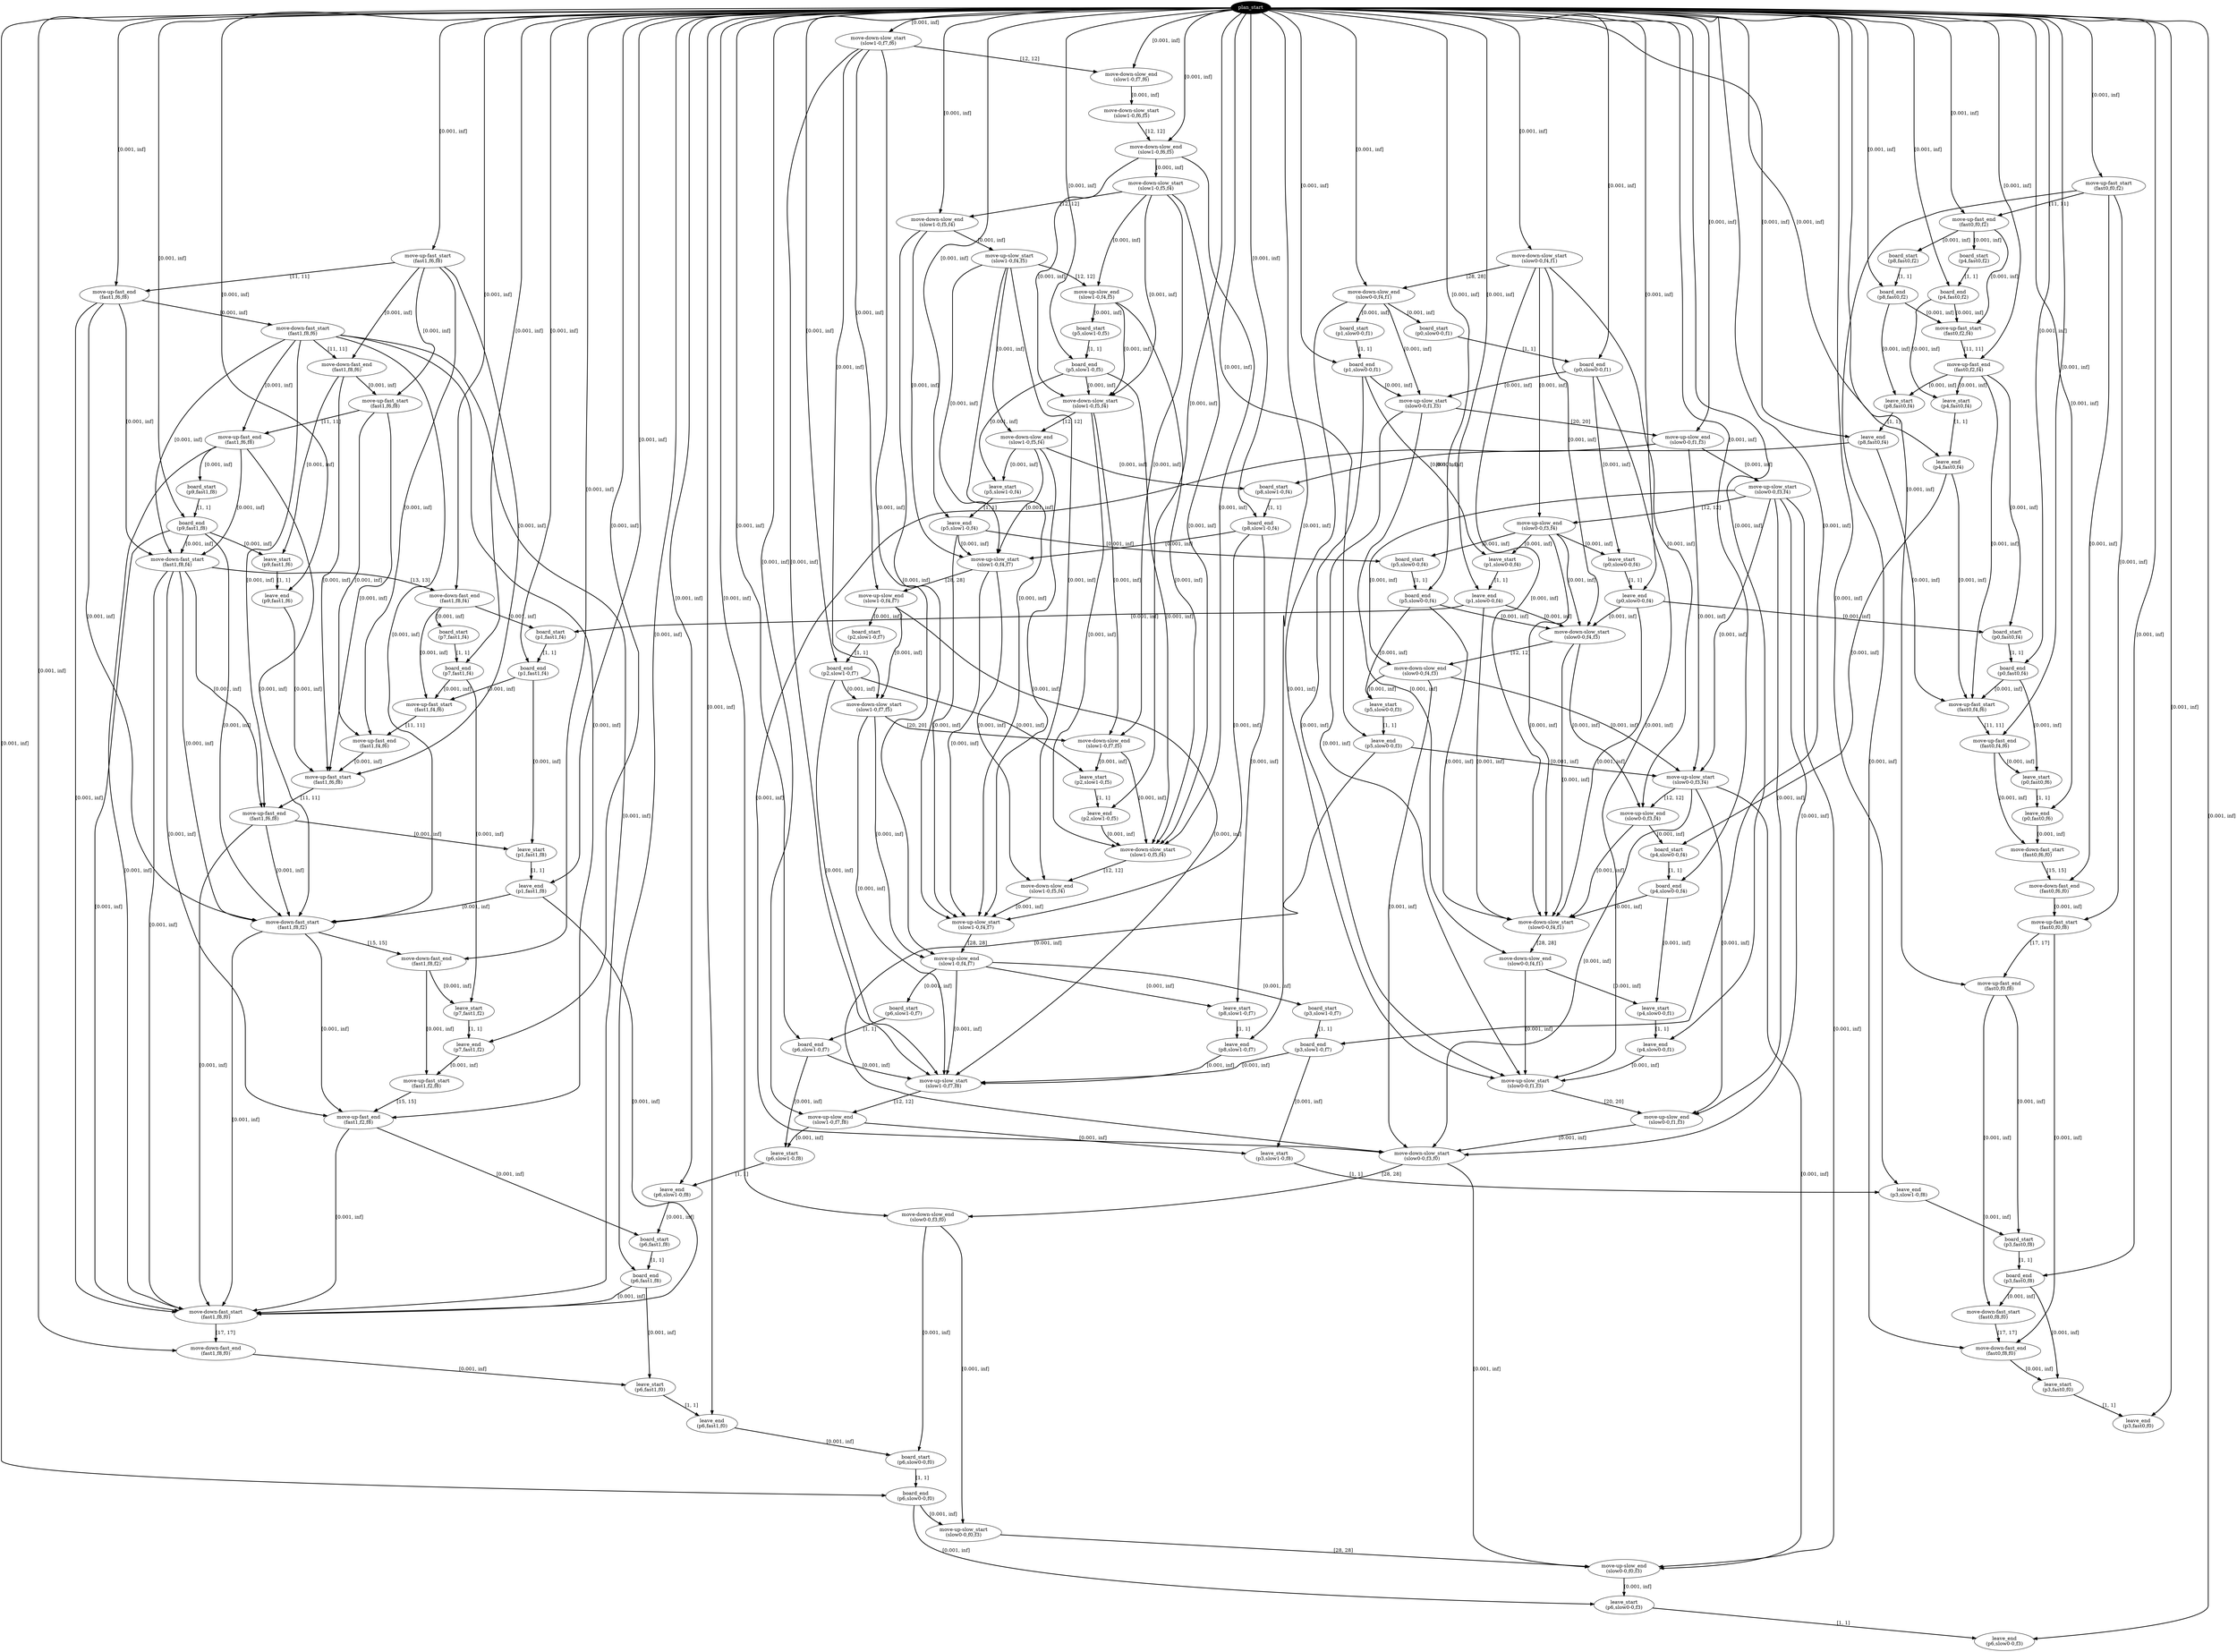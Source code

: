 digraph plan {
0[ label="plan_start",style=filled,fillcolor=black,fontcolor=white];
1[ label="move-down-slow_start
(slow0-0,f4,f1)"];
2[ label="move-down-slow_end
(slow0-0,f4,f1)"];
3[ label="move-down-slow_start
(slow1-0,f7,f6)"];
4[ label="move-down-slow_end
(slow1-0,f7,f6)"];
5[ label="move-up-fast_start
(fast1,f6,f8)"];
6[ label="move-up-fast_end
(fast1,f6,f8)"];
7[ label="move-up-fast_start
(fast0,f0,f2)"];
8[ label="move-up-fast_end
(fast0,f0,f2)"];
9[ label="move-down-fast_start
(fast1,f8,f6)"];
10[ label="move-down-fast_end
(fast1,f8,f6)"];
11[ label="board_start
(p4,fast0,f2)"];
12[ label="board_end
(p4,fast0,f2)"];
13[ label="board_start
(p8,fast0,f2)"];
14[ label="board_end
(p8,fast0,f2)"];
15[ label="move-down-slow_start
(slow1-0,f6,f5)"];
16[ label="move-down-slow_end
(slow1-0,f6,f5)"];
17[ label="move-up-fast_start
(fast0,f2,f4)"];
18[ label="move-up-fast_end
(fast0,f2,f4)"];
19[ label="move-up-fast_start
(fast1,f6,f8)"];
20[ label="move-up-fast_end
(fast1,f6,f8)"];
21[ label="leave_start
(p4,fast0,f4)"];
22[ label="leave_end
(p4,fast0,f4)"];
23[ label="leave_start
(p8,fast0,f4)"];
24[ label="leave_end
(p8,fast0,f4)"];
25[ label="move-down-slow_start
(slow1-0,f5,f4)"];
26[ label="move-down-slow_end
(slow1-0,f5,f4)"];
27[ label="board_start
(p0,slow0-0,f1)"];
28[ label="board_end
(p0,slow0-0,f1)"];
29[ label="board_start
(p1,slow0-0,f1)"];
30[ label="board_end
(p1,slow0-0,f1)"];
31[ label="move-up-slow_start
(slow0-0,f1,f3)"];
32[ label="move-up-slow_end
(slow0-0,f1,f3)"];
33[ label="board_start
(p9,fast1,f8)"];
34[ label="board_end
(p9,fast1,f8)"];
35[ label="move-down-fast_start
(fast1,f8,f4)"];
36[ label="move-down-fast_end
(fast1,f8,f4)"];
37[ label="move-up-slow_start
(slow1-0,f4,f5)"];
38[ label="move-up-slow_end
(slow1-0,f4,f5)"];
39[ label="board_start
(p5,slow1-0,f5)"];
40[ label="board_end
(p5,slow1-0,f5)"];
41[ label="move-up-slow_start
(slow0-0,f3,f4)"];
42[ label="move-up-slow_end
(slow0-0,f3,f4)"];
43[ label="move-down-slow_start
(slow1-0,f5,f4)"];
44[ label="move-down-slow_end
(slow1-0,f5,f4)"];
45[ label="leave_start
(p0,slow0-0,f4)"];
46[ label="leave_end
(p0,slow0-0,f4)"];
47[ label="leave_start
(p1,slow0-0,f4)"];
48[ label="leave_end
(p1,slow0-0,f4)"];
49[ label="leave_start
(p5,slow1-0,f4)"];
50[ label="leave_end
(p5,slow1-0,f4)"];
51[ label="board_start
(p8,slow1-0,f4)"];
52[ label="board_end
(p8,slow1-0,f4)"];
53[ label="move-up-slow_start
(slow1-0,f4,f7)"];
54[ label="move-up-slow_end
(slow1-0,f4,f7)"];
55[ label="board_start
(p5,slow0-0,f4)"];
56[ label="board_end
(p5,slow0-0,f4)"];
57[ label="board_start
(p0,fast0,f4)"];
58[ label="board_end
(p0,fast0,f4)"];
59[ label="board_start
(p1,fast1,f4)"];
60[ label="board_end
(p1,fast1,f4)"];
61[ label="board_start
(p7,fast1,f4)"];
62[ label="board_end
(p7,fast1,f4)"];
63[ label="move-down-slow_start
(slow0-0,f4,f3)"];
64[ label="move-down-slow_end
(slow0-0,f4,f3)"];
65[ label="move-up-fast_start
(fast0,f4,f6)"];
66[ label="move-up-fast_end
(fast0,f4,f6)"];
67[ label="move-up-fast_start
(fast1,f4,f6)"];
68[ label="move-up-fast_end
(fast1,f4,f6)"];
69[ label="leave_start
(p0,fast0,f6)"];
70[ label="leave_end
(p0,fast0,f6)"];
71[ label="leave_start
(p9,fast1,f6)"];
72[ label="leave_end
(p9,fast1,f6)"];
73[ label="leave_start
(p5,slow0-0,f3)"];
74[ label="leave_end
(p5,slow0-0,f3)"];
75[ label="move-down-fast_start
(fast0,f6,f0)"];
76[ label="move-down-fast_end
(fast0,f6,f0)"];
77[ label="move-up-fast_start
(fast1,f6,f8)"];
78[ label="move-up-fast_end
(fast1,f6,f8)"];
79[ label="move-up-slow_start
(slow0-0,f3,f4)"];
80[ label="move-up-slow_end
(slow0-0,f3,f4)"];
81[ label="leave_start
(p1,fast1,f8)"];
82[ label="leave_end
(p1,fast1,f8)"];
83[ label="move-down-fast_start
(fast1,f8,f2)"];
84[ label="move-down-fast_end
(fast1,f8,f2)"];
85[ label="board_start
(p4,slow0-0,f4)"];
86[ label="board_end
(p4,slow0-0,f4)"];
87[ label="move-down-slow_start
(slow0-0,f4,f1)"];
88[ label="move-down-slow_end
(slow0-0,f4,f1)"];
89[ label="board_start
(p2,slow1-0,f7)"];
90[ label="board_end
(p2,slow1-0,f7)"];
91[ label="move-up-fast_start
(fast0,f0,f8)"];
92[ label="move-up-fast_end
(fast0,f0,f8)"];
93[ label="move-down-slow_start
(slow1-0,f7,f5)"];
94[ label="move-down-slow_end
(slow1-0,f7,f5)"];
95[ label="leave_start
(p7,fast1,f2)"];
96[ label="leave_end
(p7,fast1,f2)"];
97[ label="move-up-fast_start
(fast1,f2,f8)"];
98[ label="move-up-fast_end
(fast1,f2,f8)"];
99[ label="leave_start
(p2,slow1-0,f5)"];
100[ label="leave_end
(p2,slow1-0,f5)"];
101[ label="move-down-slow_start
(slow1-0,f5,f4)"];
102[ label="move-down-slow_end
(slow1-0,f5,f4)"];
103[ label="leave_start
(p4,slow0-0,f1)"];
104[ label="leave_end
(p4,slow0-0,f1)"];
105[ label="move-up-slow_start
(slow0-0,f1,f3)"];
106[ label="move-up-slow_end
(slow0-0,f1,f3)"];
107[ label="move-up-slow_start
(slow1-0,f4,f7)"];
108[ label="move-up-slow_end
(slow1-0,f4,f7)"];
109[ label="move-down-slow_start
(slow0-0,f3,f0)"];
110[ label="move-down-slow_end
(slow0-0,f3,f0)"];
111[ label="board_start
(p3,slow1-0,f7)"];
112[ label="board_end
(p3,slow1-0,f7)"];
113[ label="leave_start
(p8,slow1-0,f7)"];
114[ label="leave_end
(p8,slow1-0,f7)"];
115[ label="board_start
(p6,slow1-0,f7)"];
116[ label="board_end
(p6,slow1-0,f7)"];
117[ label="move-up-slow_start
(slow1-0,f7,f8)"];
118[ label="move-up-slow_end
(slow1-0,f7,f8)"];
119[ label="leave_start
(p3,slow1-0,f8)"];
120[ label="leave_end
(p3,slow1-0,f8)"];
121[ label="leave_start
(p6,slow1-0,f8)"];
122[ label="leave_end
(p6,slow1-0,f8)"];
123[ label="board_start
(p3,fast0,f8)"];
124[ label="board_end
(p3,fast0,f8)"];
125[ label="board_start
(p6,fast1,f8)"];
126[ label="board_end
(p6,fast1,f8)"];
127[ label="move-down-fast_start
(fast1,f8,f0)"];
128[ label="move-down-fast_end
(fast1,f8,f0)"];
129[ label="move-down-fast_start
(fast0,f8,f0)"];
130[ label="move-down-fast_end
(fast0,f8,f0)"];
131[ label="leave_start
(p6,fast1,f0)"];
132[ label="leave_end
(p6,fast1,f0)"];
133[ label="leave_start
(p3,fast0,f0)"];
134[ label="leave_end
(p3,fast0,f0)"];
135[ label="board_start
(p6,slow0-0,f0)"];
136[ label="board_end
(p6,slow0-0,f0)"];
137[ label="move-up-slow_start
(slow0-0,f0,f3)"];
138[ label="move-up-slow_end
(slow0-0,f0,f3)"];
139[ label="leave_start
(p6,slow0-0,f3)"];
140[ label="leave_end
(p6,slow0-0,f3)"];
"0" -> "1" [ label="[0.001, inf]" , penwidth=2, color="black"]
"0" -> "3" [ label="[0.001, inf]" , penwidth=2, color="black"]
"0" -> "5" [ label="[0.001, inf]" , penwidth=2, color="black"]
"0" -> "7" [ label="[0.001, inf]" , penwidth=2, color="black"]
"5" -> "6" [ label="[11, 11]" , penwidth=2, color="black"]
"0" -> "6" [ label="[0.001, inf]" , penwidth=2, color="black"]
"7" -> "8" [ label="[11, 11]" , penwidth=2, color="black"]
"0" -> "8" [ label="[0.001, inf]" , penwidth=2, color="black"]
"6" -> "9" [ label="[0.001, inf]" , penwidth=2, color="black"]
"8" -> "11" [ label="[0.001, inf]" , penwidth=2, color="black"]
"8" -> "13" [ label="[0.001, inf]" , penwidth=2, color="black"]
"3" -> "4" [ label="[12, 12]" , penwidth=2, color="black"]
"0" -> "4" [ label="[0.001, inf]" , penwidth=2, color="black"]
"11" -> "12" [ label="[1, 1]" , penwidth=2, color="black"]
"0" -> "12" [ label="[0.001, inf]" , penwidth=2, color="black"]
"4" -> "15" [ label="[0.001, inf]" , penwidth=2, color="black"]
"13" -> "14" [ label="[1, 1]" , penwidth=2, color="black"]
"0" -> "14" [ label="[0.001, inf]" , penwidth=2, color="black"]
"8" -> "17" [ label="[0.001, inf]" , penwidth=2, color="black"]
"14" -> "17" [ label="[0.001, inf]" , penwidth=2, color="black"]
"12" -> "17" [ label="[0.001, inf]" , penwidth=2, color="black"]
"9" -> "10" [ label="[11, 11]" , penwidth=2, color="black"]
"5" -> "10" [ label="[0.001, inf]" , penwidth=2, color="black"]
"10" -> "19" [ label="[0.001, inf]" , penwidth=2, color="black"]
"5" -> "19" [ label="[0.001, inf]" , penwidth=2, color="black"]
"17" -> "18" [ label="[11, 11]" , penwidth=2, color="black"]
"0" -> "18" [ label="[0.001, inf]" , penwidth=2, color="black"]
"12" -> "21" [ label="[0.001, inf]" , penwidth=2, color="black"]
"18" -> "21" [ label="[0.001, inf]" , penwidth=2, color="black"]
"14" -> "23" [ label="[0.001, inf]" , penwidth=2, color="black"]
"18" -> "23" [ label="[0.001, inf]" , penwidth=2, color="black"]
"15" -> "16" [ label="[12, 12]" , penwidth=2, color="black"]
"0" -> "16" [ label="[0.001, inf]" , penwidth=2, color="black"]
"21" -> "22" [ label="[1, 1]" , penwidth=2, color="black"]
"0" -> "22" [ label="[0.001, inf]" , penwidth=2, color="black"]
"23" -> "24" [ label="[1, 1]" , penwidth=2, color="black"]
"0" -> "24" [ label="[0.001, inf]" , penwidth=2, color="black"]
"16" -> "25" [ label="[0.001, inf]" , penwidth=2, color="black"]
"1" -> "2" [ label="[28, 28]" , penwidth=2, color="black"]
"0" -> "2" [ label="[0.001, inf]" , penwidth=2, color="black"]
"2" -> "27" [ label="[0.001, inf]" , penwidth=2, color="black"]
"2" -> "29" [ label="[0.001, inf]" , penwidth=2, color="black"]
"27" -> "28" [ label="[1, 1]" , penwidth=2, color="black"]
"0" -> "28" [ label="[0.001, inf]" , penwidth=2, color="black"]
"29" -> "30" [ label="[1, 1]" , penwidth=2, color="black"]
"0" -> "30" [ label="[0.001, inf]" , penwidth=2, color="black"]
"2" -> "31" [ label="[0.001, inf]" , penwidth=2, color="black"]
"30" -> "31" [ label="[0.001, inf]" , penwidth=2, color="black"]
"28" -> "31" [ label="[0.001, inf]" , penwidth=2, color="black"]
"19" -> "20" [ label="[11, 11]" , penwidth=2, color="black"]
"9" -> "20" [ label="[0.001, inf]" , penwidth=2, color="black"]
"20" -> "33" [ label="[0.001, inf]" , penwidth=2, color="black"]
"33" -> "34" [ label="[1, 1]" , penwidth=2, color="black"]
"0" -> "34" [ label="[0.001, inf]" , penwidth=2, color="black"]
"20" -> "35" [ label="[0.001, inf]" , penwidth=2, color="black"]
"34" -> "35" [ label="[0.001, inf]" , penwidth=2, color="black"]
"9" -> "35" [ label="[0.001, inf]" , penwidth=2, color="black"]
"6" -> "35" [ label="[0.001, inf]" , penwidth=2, color="black"]
"25" -> "26" [ label="[12, 12]" , penwidth=2, color="black"]
"0" -> "26" [ label="[0.001, inf]" , penwidth=2, color="black"]
"26" -> "37" [ label="[0.001, inf]" , penwidth=2, color="black"]
"35" -> "36" [ label="[13, 13]" , penwidth=2, color="black"]
"0" -> "36" [ label="[0.001, inf]" , penwidth=2, color="black"]
"37" -> "38" [ label="[12, 12]" , penwidth=2, color="black"]
"25" -> "38" [ label="[0.001, inf]" , penwidth=2, color="black"]
"38" -> "39" [ label="[0.001, inf]" , penwidth=2, color="black"]
"31" -> "32" [ label="[20, 20]" , penwidth=2, color="black"]
"0" -> "32" [ label="[0.001, inf]" , penwidth=2, color="black"]
"39" -> "40" [ label="[1, 1]" , penwidth=2, color="black"]
"0" -> "40" [ label="[0.001, inf]" , penwidth=2, color="black"]
"32" -> "41" [ label="[0.001, inf]" , penwidth=2, color="black"]
"38" -> "43" [ label="[0.001, inf]" , penwidth=2, color="black"]
"40" -> "43" [ label="[0.001, inf]" , penwidth=2, color="black"]
"25" -> "43" [ label="[0.001, inf]" , penwidth=2, color="black"]
"16" -> "43" [ label="[0.001, inf]" , penwidth=2, color="black"]
"41" -> "42" [ label="[12, 12]" , penwidth=2, color="black"]
"1" -> "42" [ label="[0.001, inf]" , penwidth=2, color="black"]
"43" -> "44" [ label="[12, 12]" , penwidth=2, color="black"]
"37" -> "44" [ label="[0.001, inf]" , penwidth=2, color="black"]
"28" -> "45" [ label="[0.001, inf]" , penwidth=2, color="black"]
"42" -> "45" [ label="[0.001, inf]" , penwidth=2, color="black"]
"30" -> "47" [ label="[0.001, inf]" , penwidth=2, color="black"]
"42" -> "47" [ label="[0.001, inf]" , penwidth=2, color="black"]
"40" -> "49" [ label="[0.001, inf]" , penwidth=2, color="black"]
"44" -> "49" [ label="[0.001, inf]" , penwidth=2, color="black"]
"24" -> "51" [ label="[0.001, inf]" , penwidth=2, color="black"]
"44" -> "51" [ label="[0.001, inf]" , penwidth=2, color="black"]
"45" -> "46" [ label="[1, 1]" , penwidth=2, color="black"]
"0" -> "46" [ label="[0.001, inf]" , penwidth=2, color="black"]
"47" -> "48" [ label="[1, 1]" , penwidth=2, color="black"]
"0" -> "48" [ label="[0.001, inf]" , penwidth=2, color="black"]
"49" -> "50" [ label="[1, 1]" , penwidth=2, color="black"]
"0" -> "50" [ label="[0.001, inf]" , penwidth=2, color="black"]
"51" -> "52" [ label="[1, 1]" , penwidth=2, color="black"]
"0" -> "52" [ label="[0.001, inf]" , penwidth=2, color="black"]
"44" -> "53" [ label="[0.001, inf]" , penwidth=2, color="black"]
"52" -> "53" [ label="[0.001, inf]" , penwidth=2, color="black"]
"50" -> "53" [ label="[0.001, inf]" , penwidth=2, color="black"]
"37" -> "53" [ label="[0.001, inf]" , penwidth=2, color="black"]
"26" -> "53" [ label="[0.001, inf]" , penwidth=2, color="black"]
"50" -> "55" [ label="[0.001, inf]" , penwidth=2, color="black"]
"42" -> "55" [ label="[0.001, inf]" , penwidth=2, color="black"]
"46" -> "57" [ label="[0.001, inf]" , penwidth=2, color="black"]
"18" -> "57" [ label="[0.001, inf]" , penwidth=2, color="black"]
"48" -> "59" [ label="[0.001, inf]" , penwidth=2, color="black"]
"36" -> "59" [ label="[0.001, inf]" , penwidth=2, color="black"]
"36" -> "61" [ label="[0.001, inf]" , penwidth=2, color="black"]
"55" -> "56" [ label="[1, 1]" , penwidth=2, color="black"]
"0" -> "56" [ label="[0.001, inf]" , penwidth=2, color="black"]
"57" -> "58" [ label="[1, 1]" , penwidth=2, color="black"]
"0" -> "58" [ label="[0.001, inf]" , penwidth=2, color="black"]
"59" -> "60" [ label="[1, 1]" , penwidth=2, color="black"]
"0" -> "60" [ label="[0.001, inf]" , penwidth=2, color="black"]
"42" -> "63" [ label="[0.001, inf]" , penwidth=2, color="black"]
"56" -> "63" [ label="[0.001, inf]" , penwidth=2, color="black"]
"48" -> "63" [ label="[0.001, inf]" , penwidth=2, color="black"]
"46" -> "63" [ label="[0.001, inf]" , penwidth=2, color="black"]
"1" -> "63" [ label="[0.001, inf]" , penwidth=2, color="black"]
"18" -> "65" [ label="[0.001, inf]" , penwidth=2, color="black"]
"58" -> "65" [ label="[0.001, inf]" , penwidth=2, color="black"]
"24" -> "65" [ label="[0.001, inf]" , penwidth=2, color="black"]
"22" -> "65" [ label="[0.001, inf]" , penwidth=2, color="black"]
"61" -> "62" [ label="[1, 1]" , penwidth=2, color="black"]
"0" -> "62" [ label="[0.001, inf]" , penwidth=2, color="black"]
"36" -> "67" [ label="[0.001, inf]" , penwidth=2, color="black"]
"62" -> "67" [ label="[0.001, inf]" , penwidth=2, color="black"]
"60" -> "67" [ label="[0.001, inf]" , penwidth=2, color="black"]
"65" -> "66" [ label="[11, 11]" , penwidth=2, color="black"]
"0" -> "66" [ label="[0.001, inf]" , penwidth=2, color="black"]
"58" -> "69" [ label="[0.001, inf]" , penwidth=2, color="black"]
"66" -> "69" [ label="[0.001, inf]" , penwidth=2, color="black"]
"34" -> "71" [ label="[0.001, inf]" , penwidth=2, color="black"]
"10" -> "71" [ label="[0.001, inf]" , penwidth=2, color="black"]
"67" -> "68" [ label="[11, 11]" , penwidth=2, color="black"]
"19" -> "68" [ label="[0.001, inf]" , penwidth=2, color="black"]
"5" -> "68" [ label="[0.001, inf]" , penwidth=2, color="black"]
"63" -> "64" [ label="[12, 12]" , penwidth=2, color="black"]
"41" -> "64" [ label="[0.001, inf]" , penwidth=2, color="black"]
"69" -> "70" [ label="[1, 1]" , penwidth=2, color="black"]
"0" -> "70" [ label="[0.001, inf]" , penwidth=2, color="black"]
"56" -> "73" [ label="[0.001, inf]" , penwidth=2, color="black"]
"64" -> "73" [ label="[0.001, inf]" , penwidth=2, color="black"]
"66" -> "75" [ label="[0.001, inf]" , penwidth=2, color="black"]
"70" -> "75" [ label="[0.001, inf]" , penwidth=2, color="black"]
"71" -> "72" [ label="[1, 1]" , penwidth=2, color="black"]
"0" -> "72" [ label="[0.001, inf]" , penwidth=2, color="black"]
"68" -> "77" [ label="[0.001, inf]" , penwidth=2, color="black"]
"72" -> "77" [ label="[0.001, inf]" , penwidth=2, color="black"]
"19" -> "77" [ label="[0.001, inf]" , penwidth=2, color="black"]
"10" -> "77" [ label="[0.001, inf]" , penwidth=2, color="black"]
"5" -> "77" [ label="[0.001, inf]" , penwidth=2, color="black"]
"73" -> "74" [ label="[1, 1]" , penwidth=2, color="black"]
"0" -> "74" [ label="[0.001, inf]" , penwidth=2, color="black"]
"64" -> "79" [ label="[0.001, inf]" , penwidth=2, color="black"]
"74" -> "79" [ label="[0.001, inf]" , penwidth=2, color="black"]
"41" -> "79" [ label="[0.001, inf]" , penwidth=2, color="black"]
"32" -> "79" [ label="[0.001, inf]" , penwidth=2, color="black"]
"77" -> "78" [ label="[11, 11]" , penwidth=2, color="black"]
"35" -> "78" [ label="[0.001, inf]" , penwidth=2, color="black"]
"9" -> "78" [ label="[0.001, inf]" , penwidth=2, color="black"]
"60" -> "81" [ label="[0.001, inf]" , penwidth=2, color="black"]
"78" -> "81" [ label="[0.001, inf]" , penwidth=2, color="black"]
"81" -> "82" [ label="[1, 1]" , penwidth=2, color="black"]
"0" -> "82" [ label="[0.001, inf]" , penwidth=2, color="black"]
"78" -> "83" [ label="[0.001, inf]" , penwidth=2, color="black"]
"82" -> "83" [ label="[0.001, inf]" , penwidth=2, color="black"]
"35" -> "83" [ label="[0.001, inf]" , penwidth=2, color="black"]
"34" -> "83" [ label="[0.001, inf]" , penwidth=2, color="black"]
"20" -> "83" [ label="[0.001, inf]" , penwidth=2, color="black"]
"9" -> "83" [ label="[0.001, inf]" , penwidth=2, color="black"]
"6" -> "83" [ label="[0.001, inf]" , penwidth=2, color="black"]
"79" -> "80" [ label="[12, 12]" , penwidth=2, color="black"]
"63" -> "80" [ label="[0.001, inf]" , penwidth=2, color="black"]
"1" -> "80" [ label="[0.001, inf]" , penwidth=2, color="black"]
"22" -> "85" [ label="[0.001, inf]" , penwidth=2, color="black"]
"80" -> "85" [ label="[0.001, inf]" , penwidth=2, color="black"]
"85" -> "86" [ label="[1, 1]" , penwidth=2, color="black"]
"0" -> "86" [ label="[0.001, inf]" , penwidth=2, color="black"]
"80" -> "87" [ label="[0.001, inf]" , penwidth=2, color="black"]
"86" -> "87" [ label="[0.001, inf]" , penwidth=2, color="black"]
"63" -> "87" [ label="[0.001, inf]" , penwidth=2, color="black"]
"56" -> "87" [ label="[0.001, inf]" , penwidth=2, color="black"]
"48" -> "87" [ label="[0.001, inf]" , penwidth=2, color="black"]
"46" -> "87" [ label="[0.001, inf]" , penwidth=2, color="black"]
"42" -> "87" [ label="[0.001, inf]" , penwidth=2, color="black"]
"1" -> "87" [ label="[0.001, inf]" , penwidth=2, color="black"]
"53" -> "54" [ label="[28, 28]" , penwidth=2, color="black"]
"3" -> "54" [ label="[0.001, inf]" , penwidth=2, color="black"]
"54" -> "89" [ label="[0.001, inf]" , penwidth=2, color="black"]
"75" -> "76" [ label="[15, 15]" , penwidth=2, color="black"]
"7" -> "76" [ label="[0.001, inf]" , penwidth=2, color="black"]
"76" -> "91" [ label="[0.001, inf]" , penwidth=2, color="black"]
"7" -> "91" [ label="[0.001, inf]" , penwidth=2, color="black"]
"89" -> "90" [ label="[1, 1]" , penwidth=2, color="black"]
"0" -> "90" [ label="[0.001, inf]" , penwidth=2, color="black"]
"54" -> "93" [ label="[0.001, inf]" , penwidth=2, color="black"]
"90" -> "93" [ label="[0.001, inf]" , penwidth=2, color="black"]
"3" -> "93" [ label="[0.001, inf]" , penwidth=2, color="black"]
"83" -> "84" [ label="[15, 15]" , penwidth=2, color="black"]
"0" -> "84" [ label="[0.001, inf]" , penwidth=2, color="black"]
"62" -> "95" [ label="[0.001, inf]" , penwidth=2, color="black"]
"84" -> "95" [ label="[0.001, inf]" , penwidth=2, color="black"]
"95" -> "96" [ label="[1, 1]" , penwidth=2, color="black"]
"0" -> "96" [ label="[0.001, inf]" , penwidth=2, color="black"]
"84" -> "97" [ label="[0.001, inf]" , penwidth=2, color="black"]
"96" -> "97" [ label="[0.001, inf]" , penwidth=2, color="black"]
"91" -> "92" [ label="[17, 17]" , penwidth=2, color="black"]
"0" -> "92" [ label="[0.001, inf]" , penwidth=2, color="black"]
"93" -> "94" [ label="[20, 20]" , penwidth=2, color="black"]
"43" -> "94" [ label="[0.001, inf]" , penwidth=2, color="black"]
"25" -> "94" [ label="[0.001, inf]" , penwidth=2, color="black"]
"90" -> "99" [ label="[0.001, inf]" , penwidth=2, color="black"]
"94" -> "99" [ label="[0.001, inf]" , penwidth=2, color="black"]
"99" -> "100" [ label="[1, 1]" , penwidth=2, color="black"]
"0" -> "100" [ label="[0.001, inf]" , penwidth=2, color="black"]
"94" -> "101" [ label="[0.001, inf]" , penwidth=2, color="black"]
"100" -> "101" [ label="[0.001, inf]" , penwidth=2, color="black"]
"43" -> "101" [ label="[0.001, inf]" , penwidth=2, color="black"]
"40" -> "101" [ label="[0.001, inf]" , penwidth=2, color="black"]
"38" -> "101" [ label="[0.001, inf]" , penwidth=2, color="black"]
"25" -> "101" [ label="[0.001, inf]" , penwidth=2, color="black"]
"16" -> "101" [ label="[0.001, inf]" , penwidth=2, color="black"]
"87" -> "88" [ label="[28, 28]" , penwidth=2, color="black"]
"31" -> "88" [ label="[0.001, inf]" , penwidth=2, color="black"]
"86" -> "103" [ label="[0.001, inf]" , penwidth=2, color="black"]
"88" -> "103" [ label="[0.001, inf]" , penwidth=2, color="black"]
"103" -> "104" [ label="[1, 1]" , penwidth=2, color="black"]
"0" -> "104" [ label="[0.001, inf]" , penwidth=2, color="black"]
"88" -> "105" [ label="[0.001, inf]" , penwidth=2, color="black"]
"104" -> "105" [ label="[0.001, inf]" , penwidth=2, color="black"]
"31" -> "105" [ label="[0.001, inf]" , penwidth=2, color="black"]
"30" -> "105" [ label="[0.001, inf]" , penwidth=2, color="black"]
"28" -> "105" [ label="[0.001, inf]" , penwidth=2, color="black"]
"2" -> "105" [ label="[0.001, inf]" , penwidth=2, color="black"]
"97" -> "98" [ label="[15, 15]" , penwidth=2, color="black"]
"83" -> "98" [ label="[0.001, inf]" , penwidth=2, color="black"]
"35" -> "98" [ label="[0.001, inf]" , penwidth=2, color="black"]
"9" -> "98" [ label="[0.001, inf]" , penwidth=2, color="black"]
"101" -> "102" [ label="[12, 12]" , penwidth=2, color="black"]
"53" -> "102" [ label="[0.001, inf]" , penwidth=2, color="black"]
"37" -> "102" [ label="[0.001, inf]" , penwidth=2, color="black"]
"102" -> "107" [ label="[0.001, inf]" , penwidth=2, color="black"]
"53" -> "107" [ label="[0.001, inf]" , penwidth=2, color="black"]
"52" -> "107" [ label="[0.001, inf]" , penwidth=2, color="black"]
"50" -> "107" [ label="[0.001, inf]" , penwidth=2, color="black"]
"44" -> "107" [ label="[0.001, inf]" , penwidth=2, color="black"]
"37" -> "107" [ label="[0.001, inf]" , penwidth=2, color="black"]
"26" -> "107" [ label="[0.001, inf]" , penwidth=2, color="black"]
"105" -> "106" [ label="[20, 20]" , penwidth=2, color="black"]
"79" -> "106" [ label="[0.001, inf]" , penwidth=2, color="black"]
"41" -> "106" [ label="[0.001, inf]" , penwidth=2, color="black"]
"106" -> "109" [ label="[0.001, inf]" , penwidth=2, color="black"]
"79" -> "109" [ label="[0.001, inf]" , penwidth=2, color="black"]
"74" -> "109" [ label="[0.001, inf]" , penwidth=2, color="black"]
"64" -> "109" [ label="[0.001, inf]" , penwidth=2, color="black"]
"41" -> "109" [ label="[0.001, inf]" , penwidth=2, color="black"]
"32" -> "109" [ label="[0.001, inf]" , penwidth=2, color="black"]
"107" -> "108" [ label="[28, 28]" , penwidth=2, color="black"]
"93" -> "108" [ label="[0.001, inf]" , penwidth=2, color="black"]
"3" -> "108" [ label="[0.001, inf]" , penwidth=2, color="black"]
"108" -> "111" [ label="[0.001, inf]" , penwidth=2, color="black"]
"52" -> "113" [ label="[0.001, inf]" , penwidth=2, color="black"]
"108" -> "113" [ label="[0.001, inf]" , penwidth=2, color="black"]
"111" -> "112" [ label="[1, 1]" , penwidth=2, color="black"]
"0" -> "112" [ label="[0.001, inf]" , penwidth=2, color="black"]
"113" -> "114" [ label="[1, 1]" , penwidth=2, color="black"]
"0" -> "114" [ label="[0.001, inf]" , penwidth=2, color="black"]
"108" -> "115" [ label="[0.001, inf]" , penwidth=2, color="black"]
"115" -> "116" [ label="[1, 1]" , penwidth=2, color="black"]
"0" -> "116" [ label="[0.001, inf]" , penwidth=2, color="black"]
"108" -> "117" [ label="[0.001, inf]" , penwidth=2, color="black"]
"116" -> "117" [ label="[0.001, inf]" , penwidth=2, color="black"]
"114" -> "117" [ label="[0.001, inf]" , penwidth=2, color="black"]
"112" -> "117" [ label="[0.001, inf]" , penwidth=2, color="black"]
"93" -> "117" [ label="[0.001, inf]" , penwidth=2, color="black"]
"90" -> "117" [ label="[0.001, inf]" , penwidth=2, color="black"]
"54" -> "117" [ label="[0.001, inf]" , penwidth=2, color="black"]
"3" -> "117" [ label="[0.001, inf]" , penwidth=2, color="black"]
"109" -> "110" [ label="[28, 28]" , penwidth=2, color="black"]
"0" -> "110" [ label="[0.001, inf]" , penwidth=2, color="black"]
"117" -> "118" [ label="[12, 12]" , penwidth=2, color="black"]
"0" -> "118" [ label="[0.001, inf]" , penwidth=2, color="black"]
"112" -> "119" [ label="[0.001, inf]" , penwidth=2, color="black"]
"118" -> "119" [ label="[0.001, inf]" , penwidth=2, color="black"]
"116" -> "121" [ label="[0.001, inf]" , penwidth=2, color="black"]
"118" -> "121" [ label="[0.001, inf]" , penwidth=2, color="black"]
"119" -> "120" [ label="[1, 1]" , penwidth=2, color="black"]
"0" -> "120" [ label="[0.001, inf]" , penwidth=2, color="black"]
"121" -> "122" [ label="[1, 1]" , penwidth=2, color="black"]
"0" -> "122" [ label="[0.001, inf]" , penwidth=2, color="black"]
"120" -> "123" [ label="[0.001, inf]" , penwidth=2, color="black"]
"92" -> "123" [ label="[0.001, inf]" , penwidth=2, color="black"]
"122" -> "125" [ label="[0.001, inf]" , penwidth=2, color="black"]
"98" -> "125" [ label="[0.001, inf]" , penwidth=2, color="black"]
"123" -> "124" [ label="[1, 1]" , penwidth=2, color="black"]
"0" -> "124" [ label="[0.001, inf]" , penwidth=2, color="black"]
"125" -> "126" [ label="[1, 1]" , penwidth=2, color="black"]
"0" -> "126" [ label="[0.001, inf]" , penwidth=2, color="black"]
"98" -> "127" [ label="[0.001, inf]" , penwidth=2, color="black"]
"126" -> "127" [ label="[0.001, inf]" , penwidth=2, color="black"]
"83" -> "127" [ label="[0.001, inf]" , penwidth=2, color="black"]
"82" -> "127" [ label="[0.001, inf]" , penwidth=2, color="black"]
"78" -> "127" [ label="[0.001, inf]" , penwidth=2, color="black"]
"35" -> "127" [ label="[0.001, inf]" , penwidth=2, color="black"]
"34" -> "127" [ label="[0.001, inf]" , penwidth=2, color="black"]
"20" -> "127" [ label="[0.001, inf]" , penwidth=2, color="black"]
"9" -> "127" [ label="[0.001, inf]" , penwidth=2, color="black"]
"6" -> "127" [ label="[0.001, inf]" , penwidth=2, color="black"]
"92" -> "129" [ label="[0.001, inf]" , penwidth=2, color="black"]
"124" -> "129" [ label="[0.001, inf]" , penwidth=2, color="black"]
"127" -> "128" [ label="[17, 17]" , penwidth=2, color="black"]
"0" -> "128" [ label="[0.001, inf]" , penwidth=2, color="black"]
"129" -> "130" [ label="[17, 17]" , penwidth=2, color="black"]
"91" -> "130" [ label="[0.001, inf]" , penwidth=2, color="black"]
"7" -> "130" [ label="[0.001, inf]" , penwidth=2, color="black"]
"126" -> "131" [ label="[0.001, inf]" , penwidth=2, color="black"]
"128" -> "131" [ label="[0.001, inf]" , penwidth=2, color="black"]
"124" -> "133" [ label="[0.001, inf]" , penwidth=2, color="black"]
"130" -> "133" [ label="[0.001, inf]" , penwidth=2, color="black"]
"131" -> "132" [ label="[1, 1]" , penwidth=2, color="black"]
"0" -> "132" [ label="[0.001, inf]" , penwidth=2, color="black"]
"133" -> "134" [ label="[1, 1]" , penwidth=2, color="black"]
"0" -> "134" [ label="[0.001, inf]" , penwidth=2, color="black"]
"132" -> "135" [ label="[0.001, inf]" , penwidth=2, color="black"]
"110" -> "135" [ label="[0.001, inf]" , penwidth=2, color="black"]
"135" -> "136" [ label="[1, 1]" , penwidth=2, color="black"]
"0" -> "136" [ label="[0.001, inf]" , penwidth=2, color="black"]
"110" -> "137" [ label="[0.001, inf]" , penwidth=2, color="black"]
"136" -> "137" [ label="[0.001, inf]" , penwidth=2, color="black"]
"137" -> "138" [ label="[28, 28]" , penwidth=2, color="black"]
"109" -> "138" [ label="[0.001, inf]" , penwidth=2, color="black"]
"79" -> "138" [ label="[0.001, inf]" , penwidth=2, color="black"]
"41" -> "138" [ label="[0.001, inf]" , penwidth=2, color="black"]
"136" -> "139" [ label="[0.001, inf]" , penwidth=2, color="black"]
"138" -> "139" [ label="[0.001, inf]" , penwidth=2, color="black"]
"139" -> "140" [ label="[1, 1]" , penwidth=2, color="black"]
"0" -> "140" [ label="[0.001, inf]" , penwidth=2, color="black"]
}
